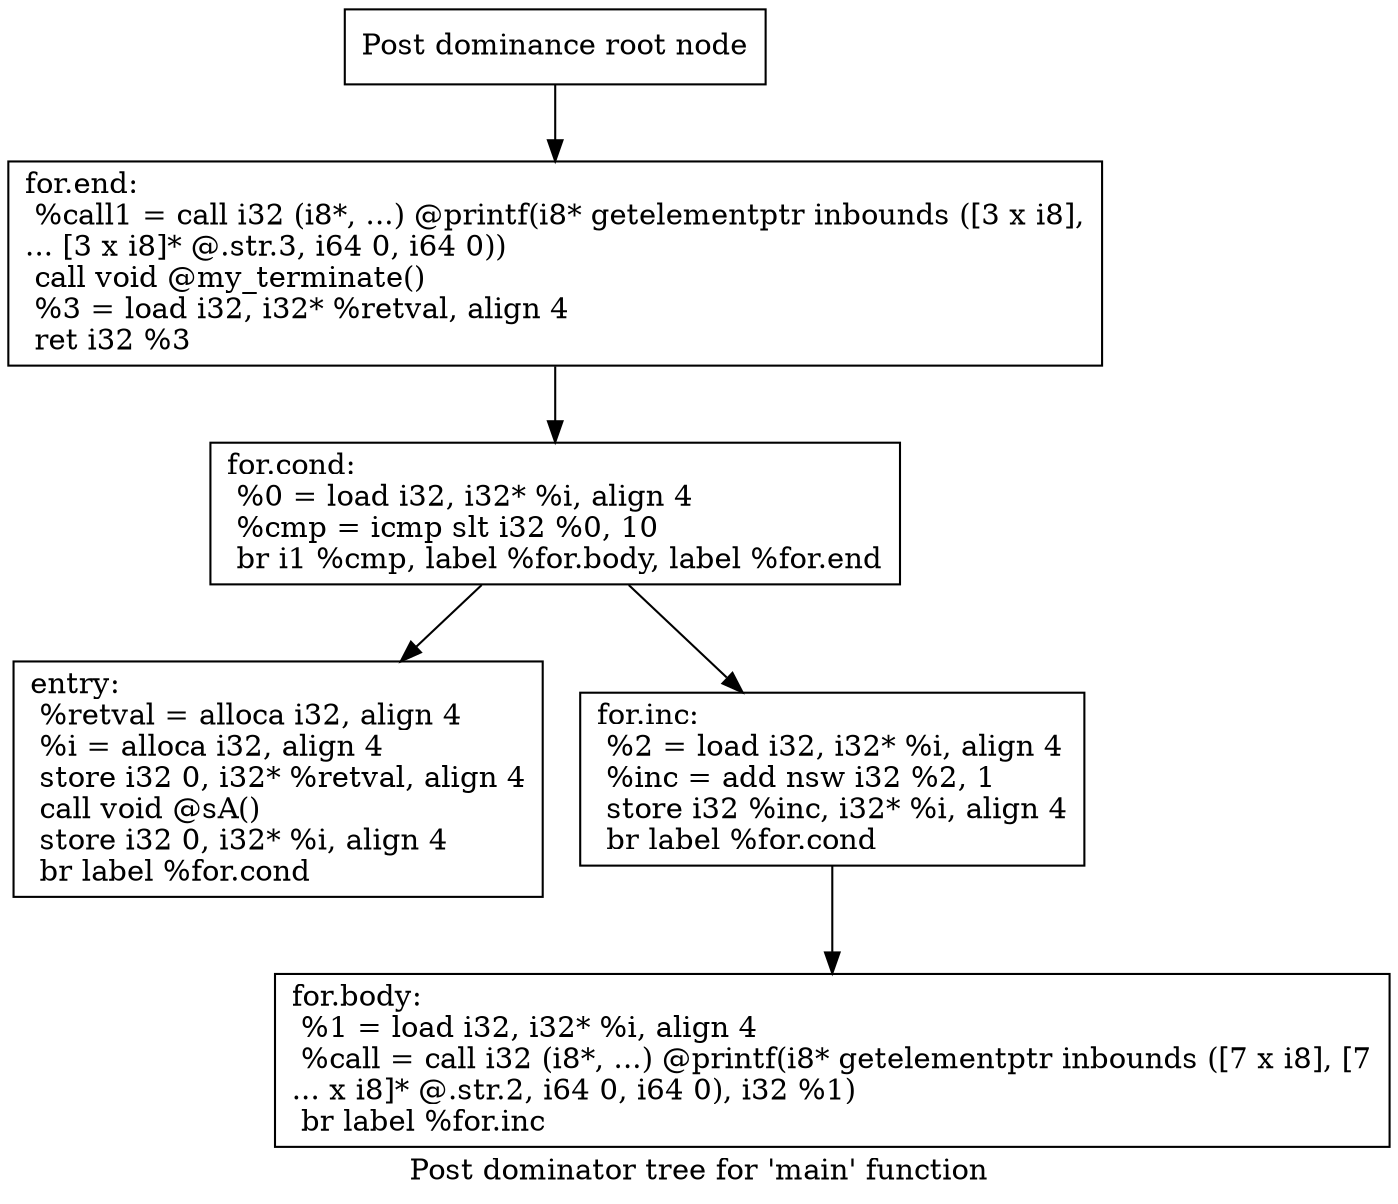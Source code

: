 digraph "Post dominator tree for 'main' function" {
	label="Post dominator tree for 'main' function";

	Node0x55f9b33c68f0 [shape=record,label="{Post dominance root node}"];
	Node0x55f9b33c68f0 -> Node0x55f9b33c69c0;
	Node0x55f9b33c69c0 [shape=record,label="{for.end:                                          \l  %call1 = call i32 (i8*, ...) @printf(i8* getelementptr inbounds ([3 x i8],\l... [3 x i8]* @.str.3, i64 0, i64 0))\l  call void @my_terminate()\l  %3 = load i32, i32* %retval, align 4\l  ret i32 %3\l}"];
	Node0x55f9b33c69c0 -> Node0x55f9b33c5bc0;
	Node0x55f9b33c5bc0 [shape=record,label="{for.cond:                                         \l  %0 = load i32, i32* %i, align 4\l  %cmp = icmp slt i32 %0, 10\l  br i1 %cmp, label %for.body, label %for.end\l}"];
	Node0x55f9b33c5bc0 -> Node0x55f9b33c5c20;
	Node0x55f9b33c5bc0 -> Node0x55f9b33c5c80;
	Node0x55f9b33c5c20 [shape=record,label="{entry:\l  %retval = alloca i32, align 4\l  %i = alloca i32, align 4\l  store i32 0, i32* %retval, align 4\l  call void @sA()\l  store i32 0, i32* %i, align 4\l  br label %for.cond\l}"];
	Node0x55f9b33c5c80 [shape=record,label="{for.inc:                                          \l  %2 = load i32, i32* %i, align 4\l  %inc = add nsw i32 %2, 1\l  store i32 %inc, i32* %i, align 4\l  br label %for.cond\l}"];
	Node0x55f9b33c5c80 -> Node0x55f9b33c5ce0;
	Node0x55f9b33c5ce0 [shape=record,label="{for.body:                                         \l  %1 = load i32, i32* %i, align 4\l  %call = call i32 (i8*, ...) @printf(i8* getelementptr inbounds ([7 x i8], [7\l... x i8]* @.str.2, i64 0, i64 0), i32 %1)\l  br label %for.inc\l}"];
}
